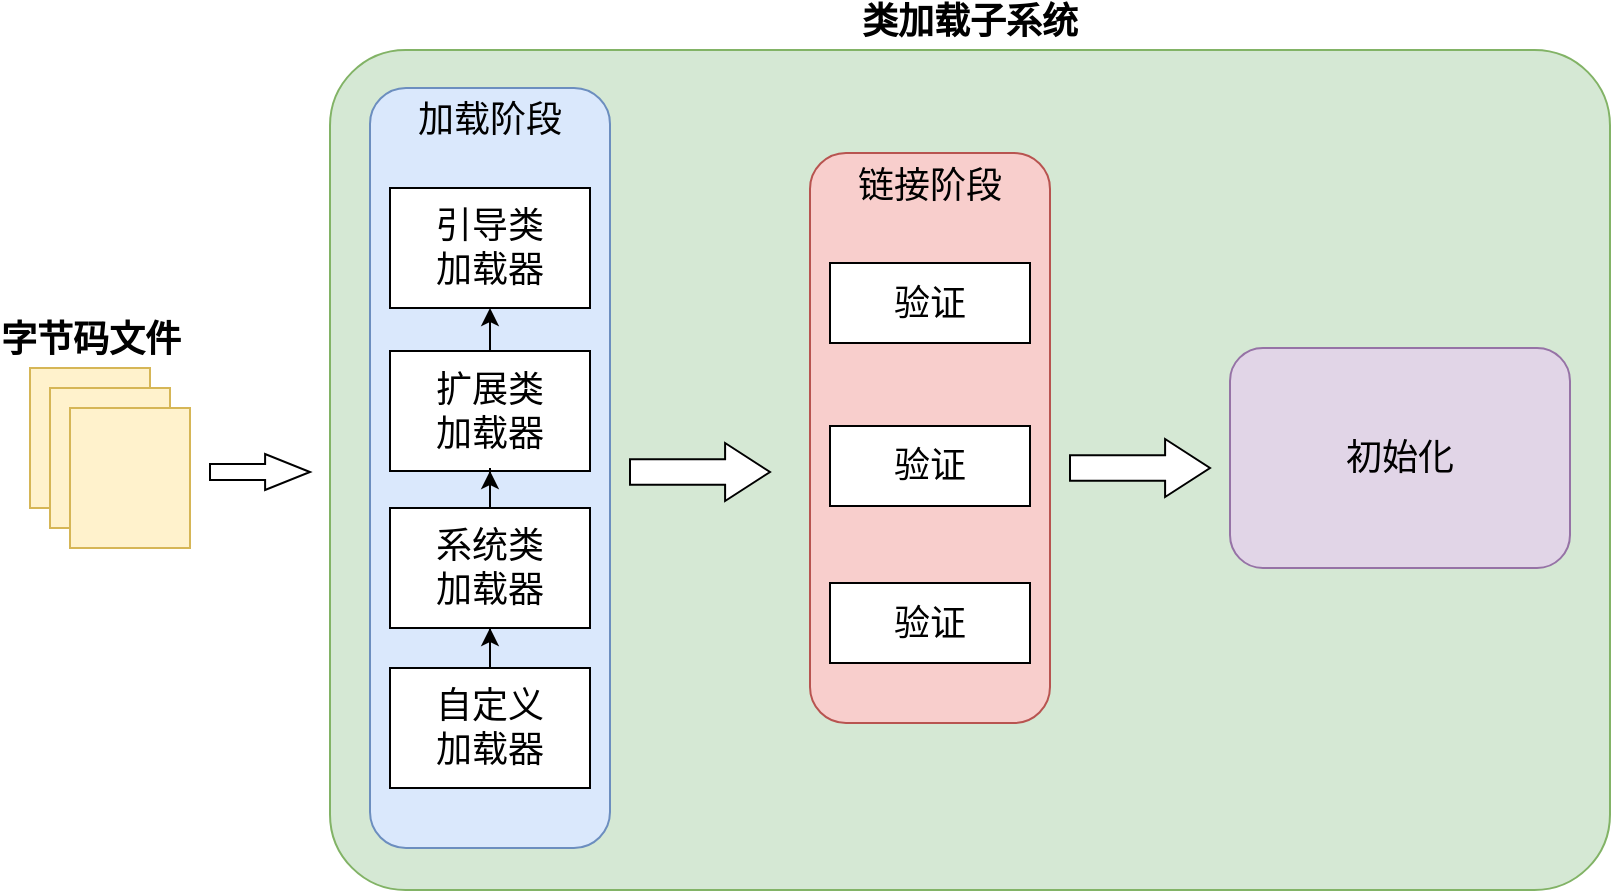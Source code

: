 <mxfile version="15.4.0" type="device"><diagram id="bTuR0MdEFji1upiOKk7G" name="第 1 页"><mxGraphModel dx="1033" dy="963" grid="1" gridSize="10" guides="1" tooltips="1" connect="1" arrows="1" fold="1" page="1" pageScale="1" pageWidth="827" pageHeight="583" math="0" shadow="0"><root><mxCell id="0"/><mxCell id="1" parent="0"/><mxCell id="1Cim19NEf9StAXI-bTbp-1" value="类加载子系统" style="rounded=1;whiteSpace=wrap;html=1;labelPosition=center;verticalLabelPosition=top;align=center;verticalAlign=bottom;fontStyle=1;fontSize=18;labelBorderColor=none;fillColor=#d5e8d4;strokeColor=#82b366;arcSize=9;" vertex="1" parent="1"><mxGeometry x="170" y="81" width="640" height="420" as="geometry"/></mxCell><mxCell id="1Cim19NEf9StAXI-bTbp-2" value="字节码文件" style="rounded=0;fontSize=18;labelPosition=center;verticalLabelPosition=top;align=center;verticalAlign=bottom;fontStyle=1;html=1;fillColor=#fff2cc;strokeColor=#d6b656;" vertex="1" parent="1"><mxGeometry x="20" y="240" width="60" height="70" as="geometry"/></mxCell><mxCell id="1Cim19NEf9StAXI-bTbp-5" value="" style="html=1;shadow=0;dashed=0;align=center;verticalAlign=middle;shape=mxgraph.arrows2.arrow;dy=0.56;dx=22.45;notch=0;fontSize=18;" vertex="1" parent="1"><mxGeometry x="110" y="283" width="50" height="18" as="geometry"/></mxCell><mxCell id="1Cim19NEf9StAXI-bTbp-6" value="" style="rounded=0;fontSize=18;labelPosition=center;verticalLabelPosition=top;align=center;verticalAlign=bottom;fontStyle=1;html=1;fillColor=#fff2cc;strokeColor=#d6b656;" vertex="1" parent="1"><mxGeometry x="30" y="250" width="60" height="70" as="geometry"/></mxCell><mxCell id="1Cim19NEf9StAXI-bTbp-9" value="" style="rounded=0;fontSize=18;labelPosition=center;verticalLabelPosition=top;align=center;verticalAlign=bottom;fontStyle=1;html=1;fillColor=#fff2cc;strokeColor=#d6b656;" vertex="1" parent="1"><mxGeometry x="40" y="260" width="60" height="70" as="geometry"/></mxCell><mxCell id="1Cim19NEf9StAXI-bTbp-12" value="加载阶段" style="rounded=1;whiteSpace=wrap;html=1;fontSize=18;fillColor=#dae8fc;align=center;strokeColor=#6c8ebf;labelPosition=center;verticalLabelPosition=top;verticalAlign=bottom;spacingTop=0;spacingBottom=-30;" vertex="1" parent="1"><mxGeometry x="190" y="100" width="120" height="380" as="geometry"/></mxCell><mxCell id="1Cim19NEf9StAXI-bTbp-13" value="引导类&lt;br&gt;加载器" style="rounded=0;whiteSpace=wrap;html=1;fontSize=18;fillColor=#FFFFFF;align=center;" vertex="1" parent="1"><mxGeometry x="200" y="150" width="100" height="60" as="geometry"/></mxCell><mxCell id="1Cim19NEf9StAXI-bTbp-20" value="" style="edgeStyle=orthogonalEdgeStyle;rounded=0;orthogonalLoop=1;jettySize=auto;html=1;fontSize=18;" edge="1" parent="1" source="1Cim19NEf9StAXI-bTbp-14" target="1Cim19NEf9StAXI-bTbp-13"><mxGeometry relative="1" as="geometry"/></mxCell><mxCell id="1Cim19NEf9StAXI-bTbp-14" value="扩展类&lt;br&gt;加载器" style="rounded=0;whiteSpace=wrap;html=1;fontSize=18;fillColor=#FFFFFF;align=center;" vertex="1" parent="1"><mxGeometry x="200" y="231.5" width="100" height="60" as="geometry"/></mxCell><mxCell id="1Cim19NEf9StAXI-bTbp-19" value="" style="edgeStyle=orthogonalEdgeStyle;rounded=0;orthogonalLoop=1;jettySize=auto;html=1;fontSize=18;" edge="1" parent="1" source="1Cim19NEf9StAXI-bTbp-16" target="1Cim19NEf9StAXI-bTbp-14"><mxGeometry relative="1" as="geometry"/></mxCell><mxCell id="1Cim19NEf9StAXI-bTbp-16" value="系统类&lt;br&gt;加载器" style="rounded=0;whiteSpace=wrap;html=1;fontSize=18;fillColor=#FFFFFF;align=center;" vertex="1" parent="1"><mxGeometry x="200" y="310" width="100" height="60" as="geometry"/></mxCell><mxCell id="1Cim19NEf9StAXI-bTbp-18" style="edgeStyle=orthogonalEdgeStyle;rounded=0;orthogonalLoop=1;jettySize=auto;html=1;exitX=0.5;exitY=0;exitDx=0;exitDy=0;fontSize=18;" edge="1" parent="1" source="1Cim19NEf9StAXI-bTbp-17" target="1Cim19NEf9StAXI-bTbp-16"><mxGeometry relative="1" as="geometry"/></mxCell><mxCell id="1Cim19NEf9StAXI-bTbp-17" value="自定义&lt;br&gt;加载器" style="rounded=0;whiteSpace=wrap;html=1;fontSize=18;fillColor=#FFFFFF;align=center;" vertex="1" parent="1"><mxGeometry x="200" y="390" width="100" height="60" as="geometry"/></mxCell><mxCell id="1Cim19NEf9StAXI-bTbp-21" value="链接阶段" style="rounded=1;whiteSpace=wrap;html=1;fontSize=18;fillColor=#f8cecc;align=center;strokeColor=#b85450;labelPosition=center;verticalLabelPosition=top;verticalAlign=bottom;spacingTop=0;spacingBottom=-30;" vertex="1" parent="1"><mxGeometry x="410" y="132.5" width="120" height="285" as="geometry"/></mxCell><mxCell id="1Cim19NEf9StAXI-bTbp-22" value="验证" style="rounded=0;whiteSpace=wrap;html=1;fontSize=18;fillColor=#FFFFFF;align=center;" vertex="1" parent="1"><mxGeometry x="420" y="187.5" width="100" height="40" as="geometry"/></mxCell><mxCell id="1Cim19NEf9StAXI-bTbp-23" value="验证" style="rounded=0;whiteSpace=wrap;html=1;fontSize=18;fillColor=#FFFFFF;align=center;" vertex="1" parent="1"><mxGeometry x="420" y="269" width="100" height="40" as="geometry"/></mxCell><mxCell id="1Cim19NEf9StAXI-bTbp-24" value="验证" style="rounded=0;whiteSpace=wrap;html=1;fontSize=18;fillColor=#FFFFFF;align=center;" vertex="1" parent="1"><mxGeometry x="420" y="347.5" width="100" height="40" as="geometry"/></mxCell><mxCell id="1Cim19NEf9StAXI-bTbp-26" value="初始化" style="rounded=1;whiteSpace=wrap;html=1;fontSize=18;fillColor=#e1d5e7;align=center;strokeColor=#9673a6;" vertex="1" parent="1"><mxGeometry x="620" y="230" width="170" height="110" as="geometry"/></mxCell><mxCell id="1Cim19NEf9StAXI-bTbp-28" value="" style="html=1;shadow=0;dashed=0;align=center;verticalAlign=middle;shape=mxgraph.arrows2.arrow;dy=0.56;dx=22.45;notch=0;fontSize=18;" vertex="1" parent="1"><mxGeometry x="320" y="277.5" width="70" height="29" as="geometry"/></mxCell><mxCell id="1Cim19NEf9StAXI-bTbp-29" value="" style="html=1;shadow=0;dashed=0;align=center;verticalAlign=middle;shape=mxgraph.arrows2.arrow;dy=0.56;dx=22.45;notch=0;fontSize=18;" vertex="1" parent="1"><mxGeometry x="540" y="275.5" width="70" height="29" as="geometry"/></mxCell></root></mxGraphModel></diagram></mxfile>